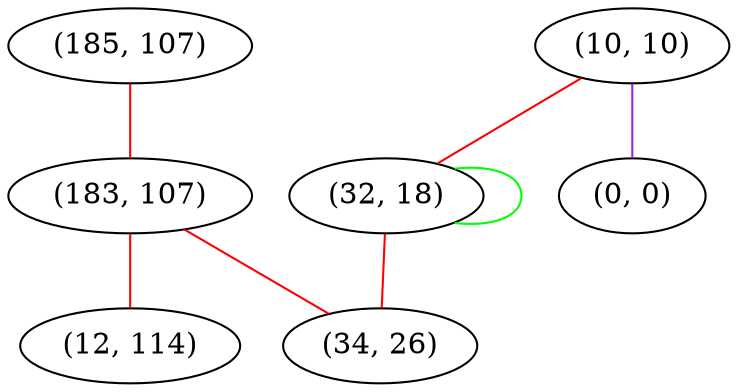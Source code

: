 graph "" {
"(185, 107)";
"(10, 10)";
"(183, 107)";
"(32, 18)";
"(12, 114)";
"(0, 0)";
"(34, 26)";
"(185, 107)" -- "(183, 107)"  [color=red, key=0, weight=1];
"(10, 10)" -- "(0, 0)"  [color=purple, key=0, weight=4];
"(10, 10)" -- "(32, 18)"  [color=red, key=0, weight=1];
"(183, 107)" -- "(12, 114)"  [color=red, key=0, weight=1];
"(183, 107)" -- "(34, 26)"  [color=red, key=0, weight=1];
"(32, 18)" -- "(34, 26)"  [color=red, key=0, weight=1];
"(32, 18)" -- "(32, 18)"  [color=green, key=0, weight=2];
}
